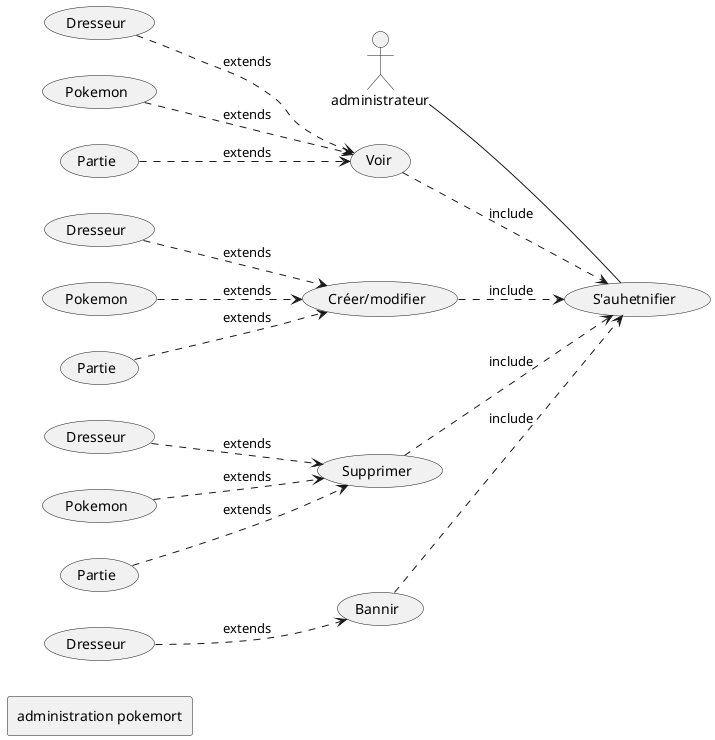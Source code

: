 @startuml

left to right direction

actor administrateur

usecase "S'auhetnifier" as AUTH

usecase "Voir" as VIEW
usecase "Créer/modifier" as EDIT
usecase "Supprimer" as DELETE

usecase "Dresseur" as TRAINER
usecase "Pokemon" as POKEMON
usecase "Partie" as ADVENTURE

usecase "Dresseur" as TRAINER2
usecase "Pokemon" as POKEMON2
usecase "Partie" as ADVENTURE2

usecase "Dresseur" as TRAINER3
usecase "Pokemon" as POKEMON3
usecase "Partie" as ADVENTURE3

usecase "Bannir" as BAN
usecase "Dresseur" as TRAINER4

rectangle "administration pokemort" {
    administrateur -- AUTH
    EDIT ..> AUTH : include
    VIEW ..> AUTH : include
    DELETE ..> AUTH : include
    TRAINER ..> EDIT : extends
    POKEMON ..> EDIT : extends
    ADVENTURE ..> EDIT : extends

    TRAINER2 ..> VIEW : extends
    POKEMON2 ..> VIEW : extends
    ADVENTURE2 ..> VIEW : extends

    TRAINER3 ..> DELETE : extends
    POKEMON3 ..> DELETE : extends
    ADVENTURE3 ..> DELETE : extends

    BAN ..> AUTH : include
    TRAINER4 ..> BAN : extends
}

@enduml